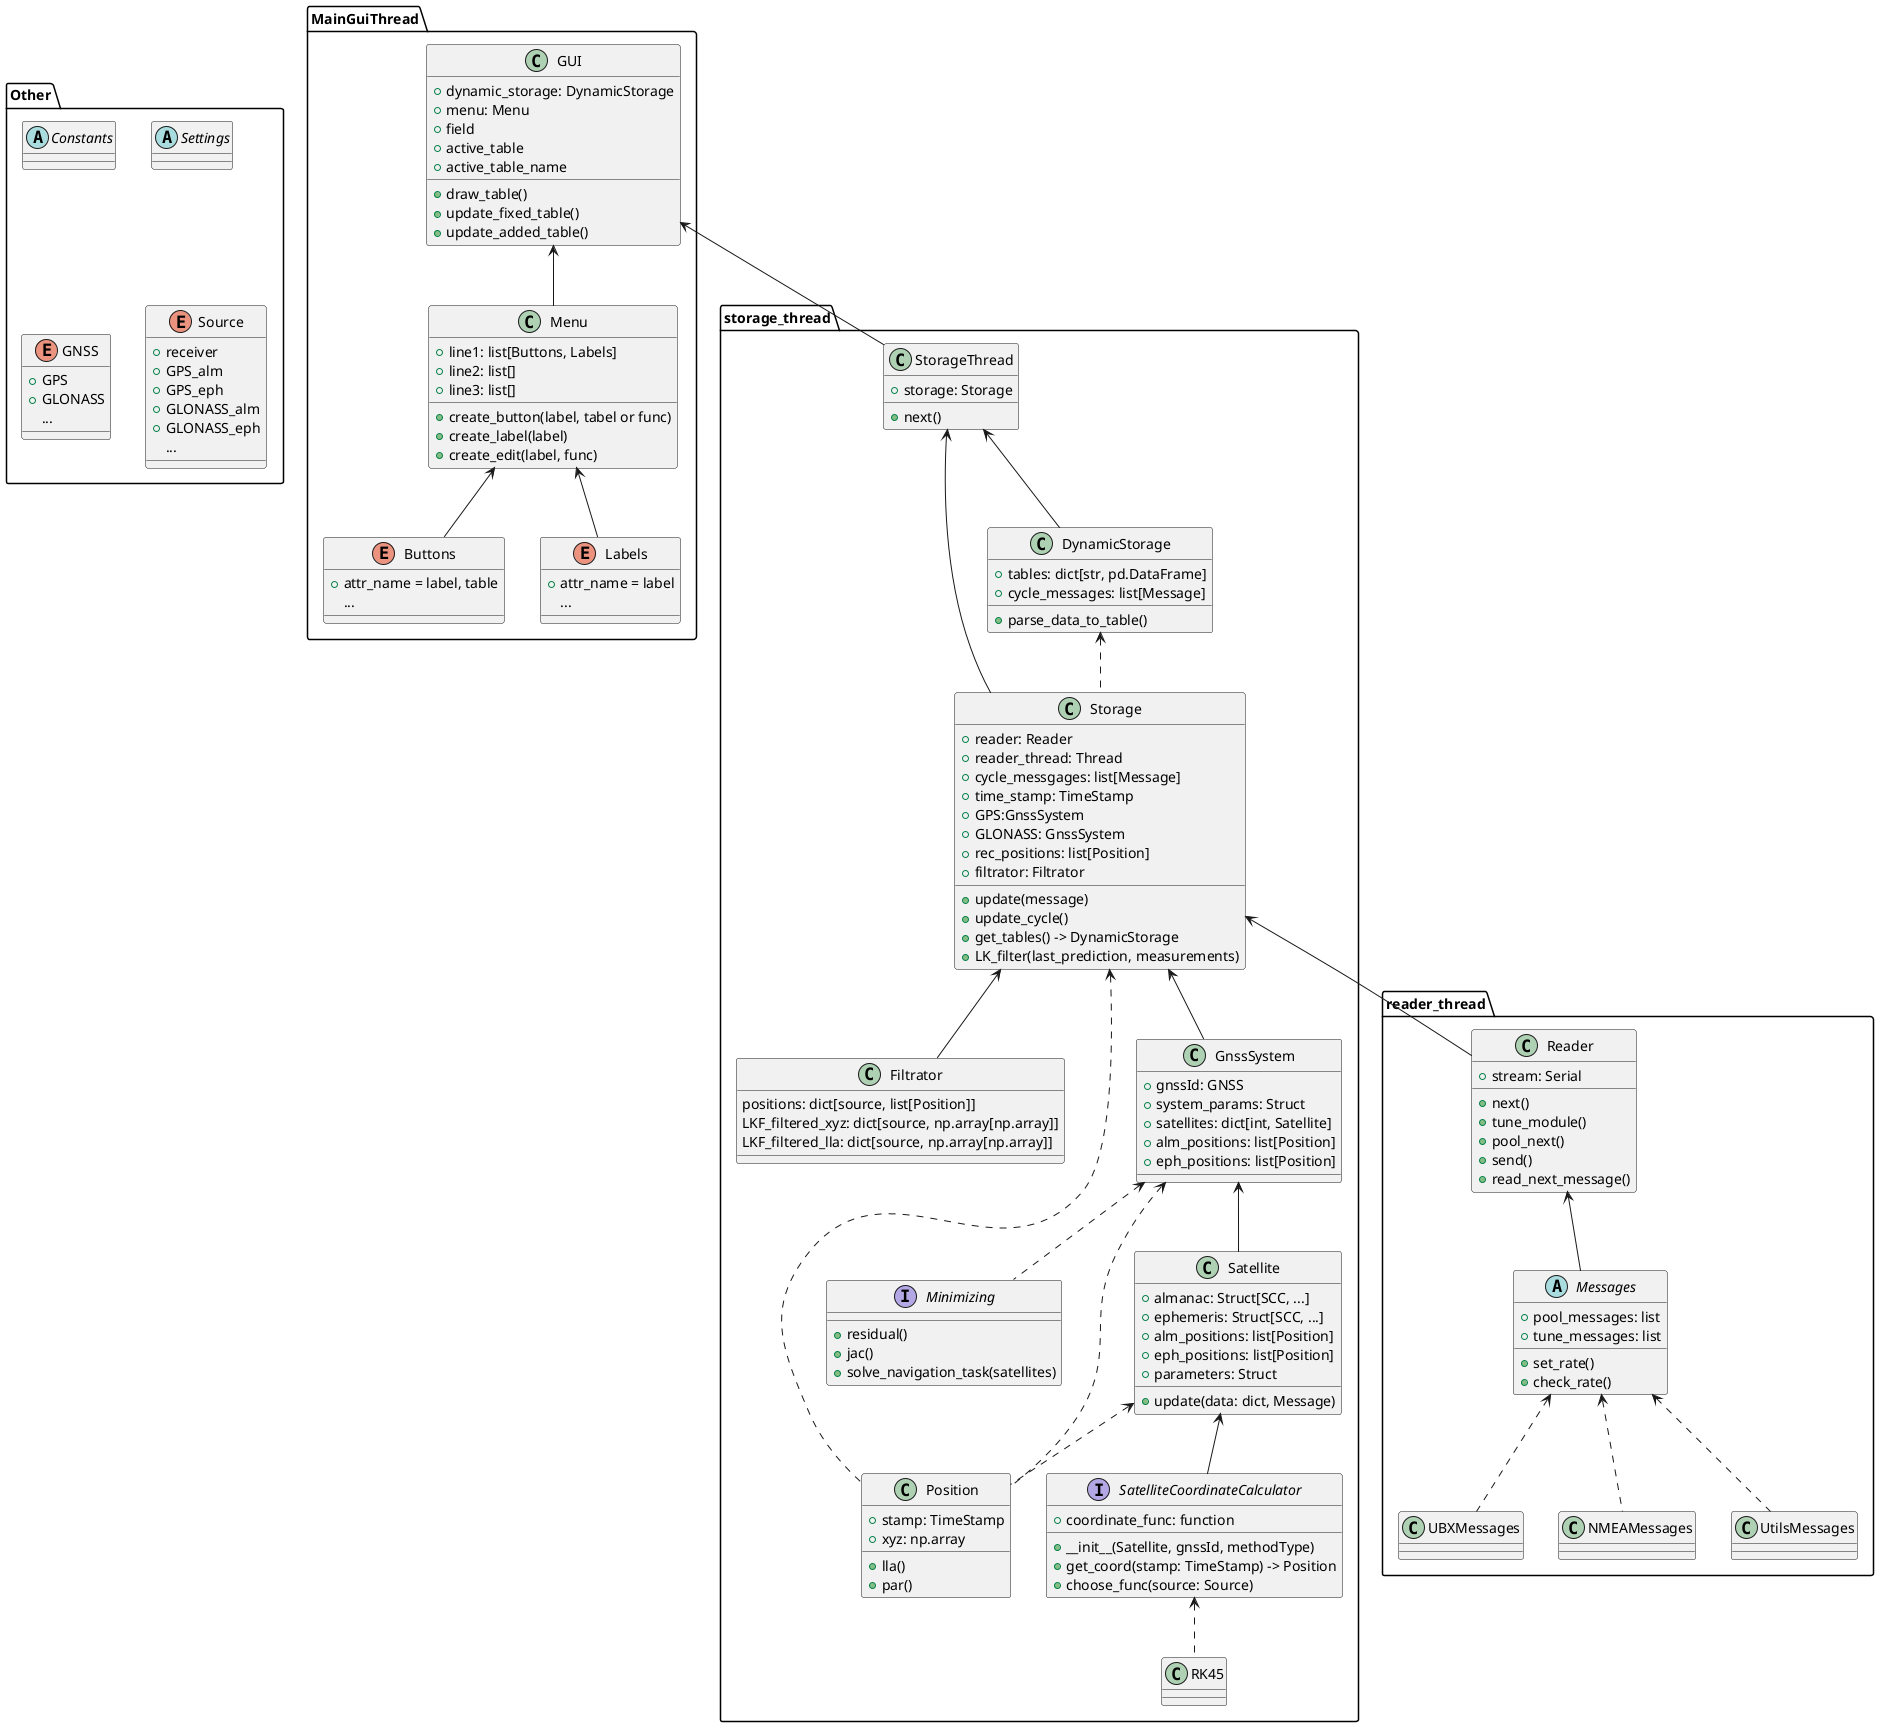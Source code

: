 @startuml
'https://plantuml.com/class-diagram

namespace MainGuiThread {
    class GUI {
        + dynamic_storage: DynamicStorage
        + menu: Menu
        + field
        + active_table
        + active_table_name
        + draw_table()
        + update_fixed_table()
        + update_added_table()
    }

    class Menu {
        + line1: list[Buttons, Labels]
        + line2: list[]
        + line3: list[]
        + create_button(label, tabel or func)
        + create_label(label)
        + create_edit(label, func)
    }
    enum Buttons {
        + attr_name = label, table
        ...
    }
    enum Labels {
        + attr_name = label
        ...
    }
    GUI <-- Menu
    Menu <-- Buttons
    Menu <-- Labels

}


namespace storage_thread{

    class Storage {
        + reader: Reader
        + reader_thread: Thread
        + cycle_messgages: list[Message]
        + time_stamp: TimeStamp
        + GPS:GnssSystem
        + GLONASS: GnssSystem
        + rec_positions: list[Position]
        + update(message)
        + update_cycle()
        + get_tables() -> DynamicStorage
        + filtrator: Filtrator
        + LK_filter(last_prediction, measurements)
    }

    class Filtrator {
        positions: dict[source, list[Position]]
        LKF_filtered_xyz: dict[source, np.array[np.array]]
        LKF_filtered_lla: dict[source, np.array[np.array]]
    }

    class GnssSystem {
        + gnssId: GNSS
        + system_params: Struct
        + satellites: dict[int, Satellite]
        + alm_positions: list[Position]
        + eph_positions: list[Position]
    }

    class Satellite {
        + almanac: Struct[SCC, ...]
        + ephemeris: Struct[SCC, ...]
        + alm_positions: list[Position]
        + eph_positions: list[Position]
        + parameters: Struct
        + update(data: dict, Message)
    }

    class Position {
        + stamp: TimeStamp
        + xyz: np.array
        + lla()
        + par()
    }

    class RK45

    interface SatelliteCoordinateCalculator {
        + __init__(Satellite, gnssId, methodType)
        + coordinate_func: function
        + get_coord(stamp: TimeStamp) -> Position
        + choose_func(source: Source)
    }

    interface Minimizing{
        + residual()
        + jac()
        + solve_navigation_task(satellites)
    }

    class StorageThread {
        + storage: Storage
        + next()
    }

    class DynamicStorage {
        + tables: dict[str, pd.DataFrame]
        + cycle_messages: list[Message]
        + parse_data_to_table()
    }

    Storage <-- GnssSystem
    Storage <.. Position
    GnssSystem <.. Position
    GnssSystem <-- Satellite
    GnssSystem <.. Minimizing
    Storage <-- Filtrator
    Satellite <-- SatelliteCoordinateCalculator
    Satellite <.. Position
    SatelliteCoordinateCalculator <.. RK45

    StorageThread <-- DynamicStorage
    DynamicStorage <.. Storage
    StorageThread <-- Storage
    GUI <-- StorageThread

}









namespace reader_thread {
    class Reader {
        + stream: Serial
        + next()
        + tune_module()
        + pool_next()
        + send()
        + read_next_message()
    }

    Reader <-- Messages

    abstract Messages {
        + pool_messages: list
        + tune_messages: list
        + set_rate()
        + check_rate()
    }
    Messages <.. UBXMessages
    Messages <.. NMEAMessages
    Messages <.. UtilsMessages

}


Storage <-- Reader

namespace Other {
    abstract Constants {
    }
    abstract Settings {
    }

    enum GNSS {
        + GPS
        + GLONASS
        ...
    }
    enum Source {
        + receiver
        + GPS_alm
        + GPS_eph
        + GLONASS_alm
        + GLONASS_eph
        ...
    }
}

@enduml